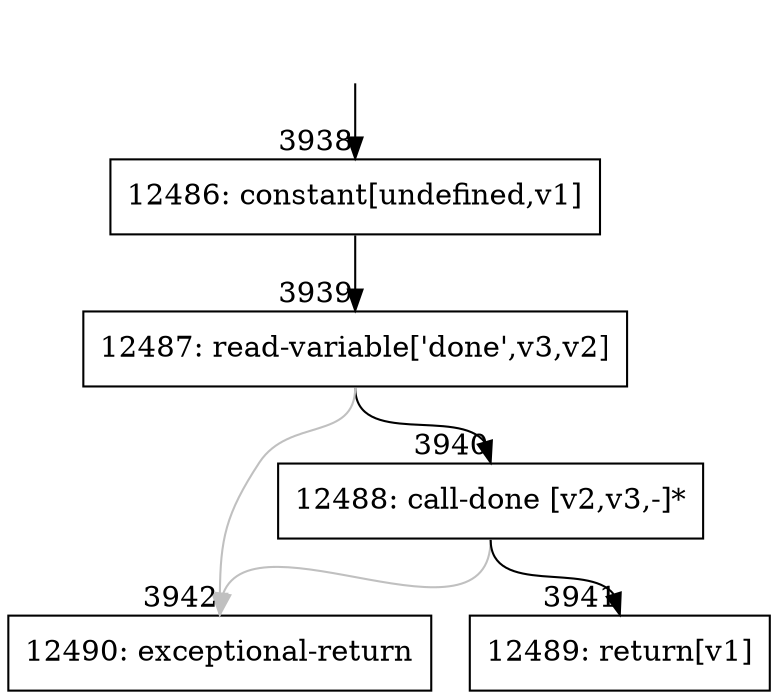 digraph {
rankdir="TD"
BB_entry358[shape=none,label=""];
BB_entry358 -> BB3938 [tailport=s, headport=n, headlabel="    3938"]
BB3938 [shape=record label="{12486: constant[undefined,v1]}" ] 
BB3938 -> BB3939 [tailport=s, headport=n, headlabel="      3939"]
BB3939 [shape=record label="{12487: read-variable['done',v3,v2]}" ] 
BB3939 -> BB3940 [tailport=s, headport=n, headlabel="      3940"]
BB3939 -> BB3942 [tailport=s, headport=n, color=gray, headlabel="      3942"]
BB3940 [shape=record label="{12488: call-done [v2,v3,-]*}" ] 
BB3940 -> BB3941 [tailport=s, headport=n, headlabel="      3941"]
BB3940 -> BB3942 [tailport=s, headport=n, color=gray]
BB3941 [shape=record label="{12489: return[v1]}" ] 
BB3942 [shape=record label="{12490: exceptional-return}" ] 
//#$~ 4567
}

